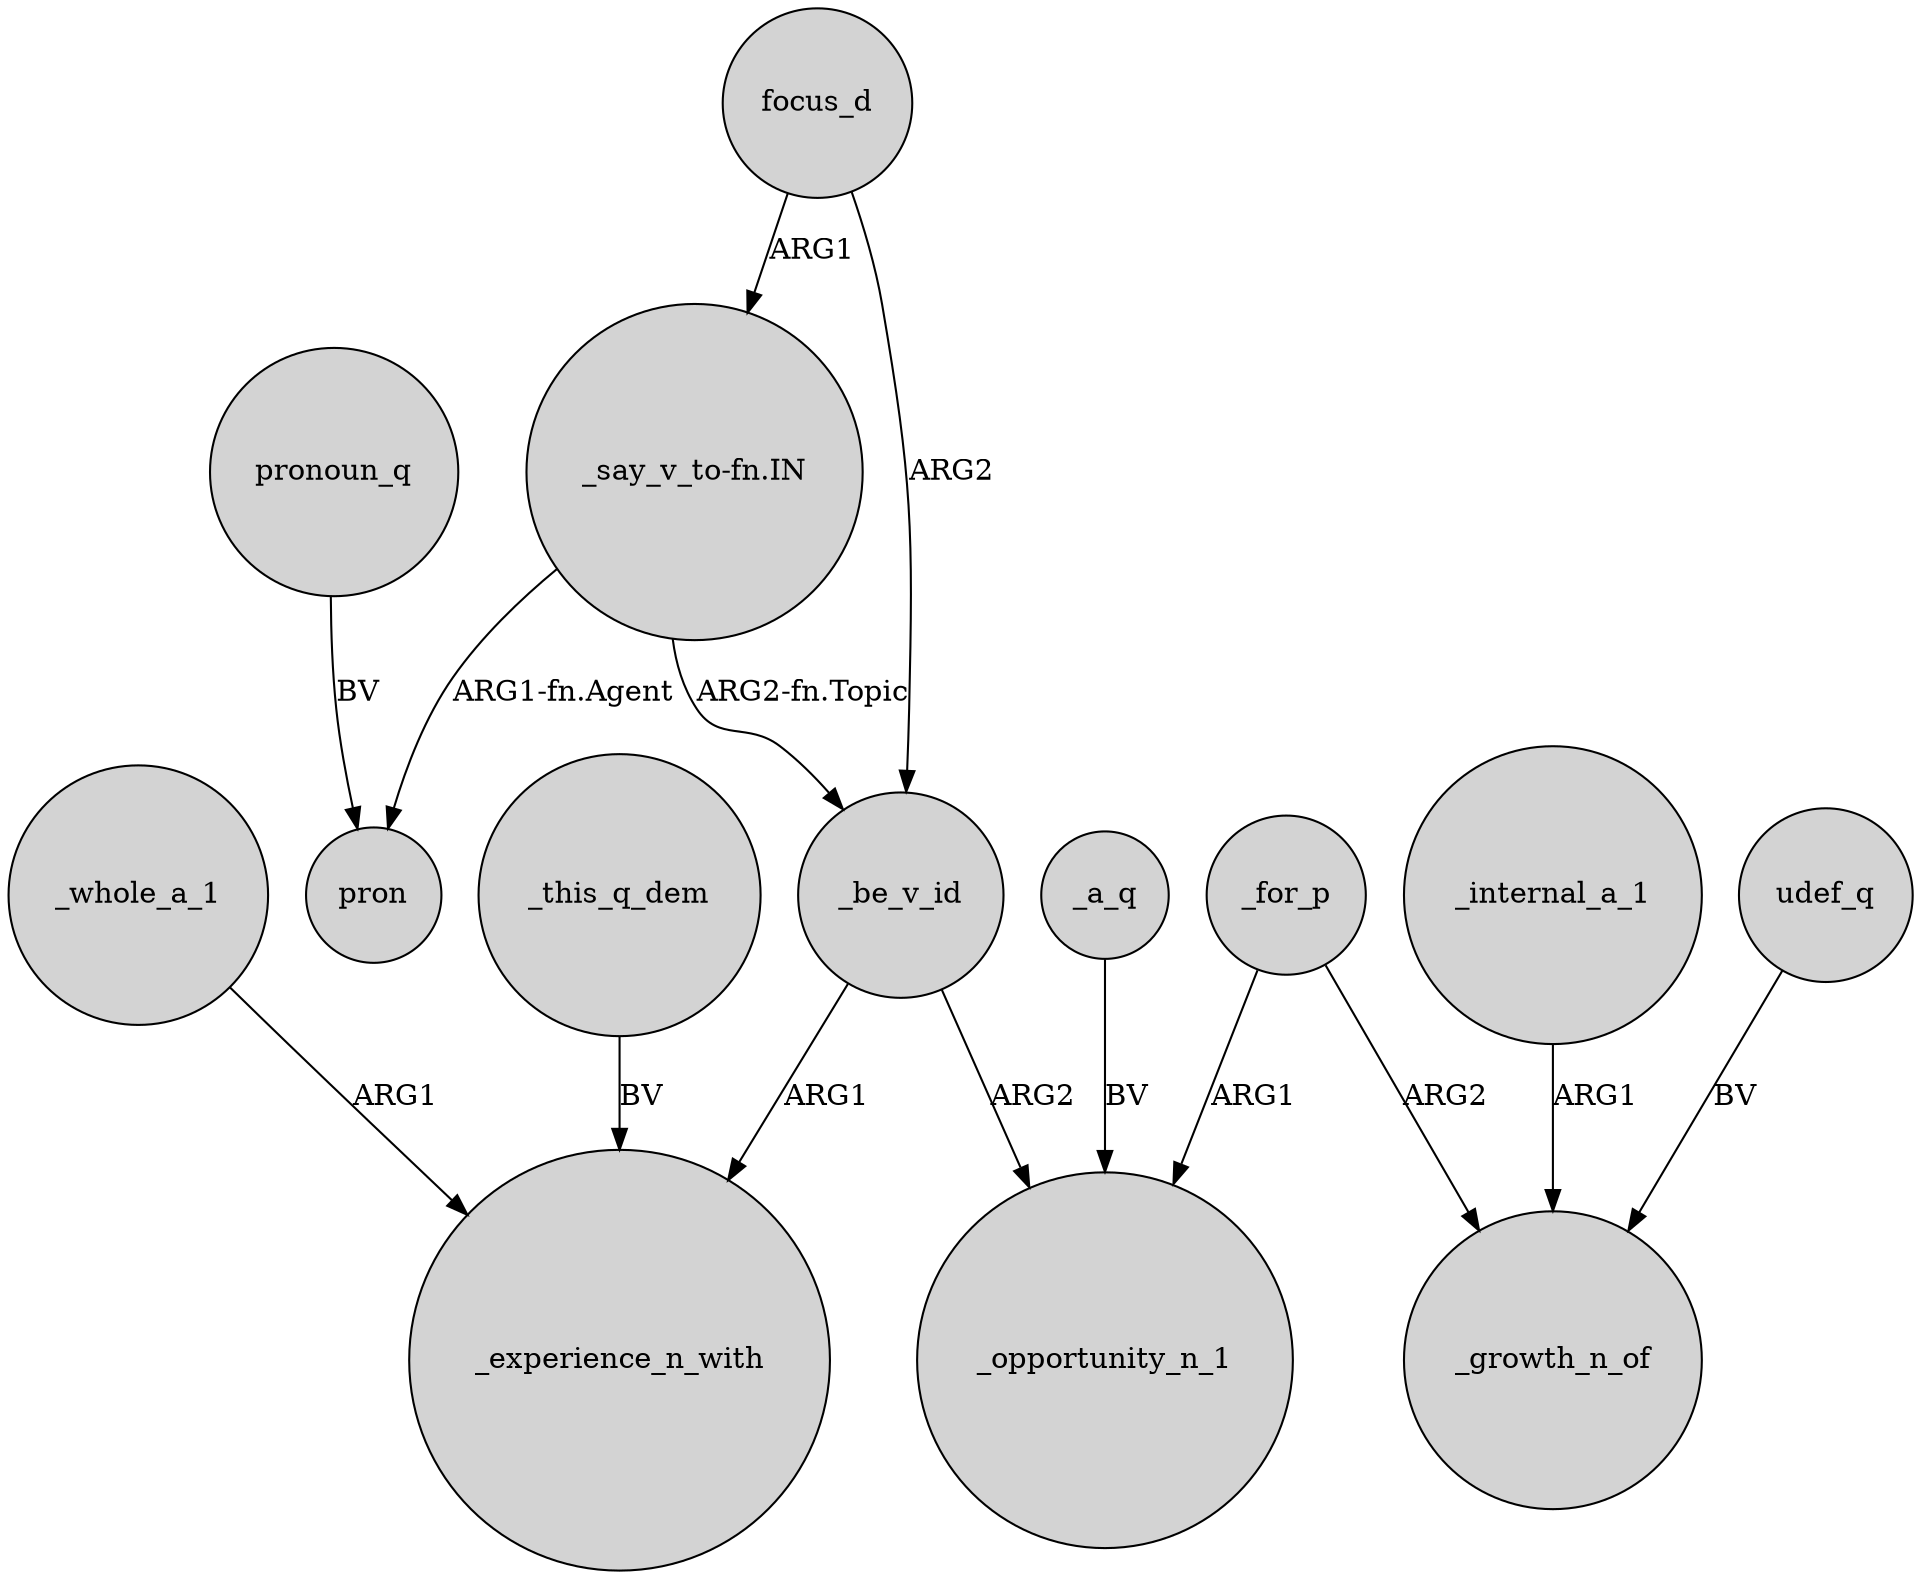 digraph {
	node [shape=circle style=filled]
	focus_d -> _be_v_id [label=ARG2]
	_this_q_dem -> _experience_n_with [label=BV]
	_be_v_id -> _experience_n_with [label=ARG1]
	_for_p -> _growth_n_of [label=ARG2]
	_internal_a_1 -> _growth_n_of [label=ARG1]
	_a_q -> _opportunity_n_1 [label=BV]
	udef_q -> _growth_n_of [label=BV]
	_for_p -> _opportunity_n_1 [label=ARG1]
	"_say_v_to-fn.IN" -> _be_v_id [label="ARG2-fn.Topic"]
	_be_v_id -> _opportunity_n_1 [label=ARG2]
	_whole_a_1 -> _experience_n_with [label=ARG1]
	focus_d -> "_say_v_to-fn.IN" [label=ARG1]
	"_say_v_to-fn.IN" -> pron [label="ARG1-fn.Agent"]
	pronoun_q -> pron [label=BV]
}
